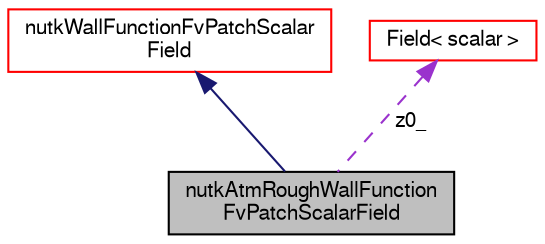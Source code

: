 digraph "nutkAtmRoughWallFunctionFvPatchScalarField"
{
  bgcolor="transparent";
  edge [fontname="FreeSans",fontsize="10",labelfontname="FreeSans",labelfontsize="10"];
  node [fontname="FreeSans",fontsize="10",shape=record];
  Node4 [label="nutkAtmRoughWallFunction\lFvPatchScalarField",height=0.2,width=0.4,color="black", fillcolor="grey75", style="filled", fontcolor="black"];
  Node5 -> Node4 [dir="back",color="midnightblue",fontsize="10",style="solid",fontname="FreeSans"];
  Node5 [label="nutkWallFunctionFvPatchScalar\lField",height=0.2,width=0.4,color="red",URL="$a30982.html",tooltip="This boundary condition provides a turbulent kinematic viscosity condition when using wall functions..."];
  Node8 -> Node4 [dir="back",color="darkorchid3",fontsize="10",style="dashed",label=" z0_" ,fontname="FreeSans"];
  Node8 [label="Field\< scalar \>",height=0.2,width=0.4,color="red",URL="$a26466.html"];
}
